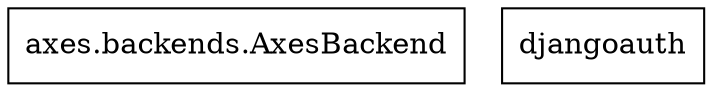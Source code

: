 graph "Infrastructura"
{
    subgraph "Djangoasd"
    {

        subgraph "Django"
        {
            AxesBackend [shape=box, label="axes.backends.AxesBackend"];
            djangoauth [shape=box];


        }
    }
}